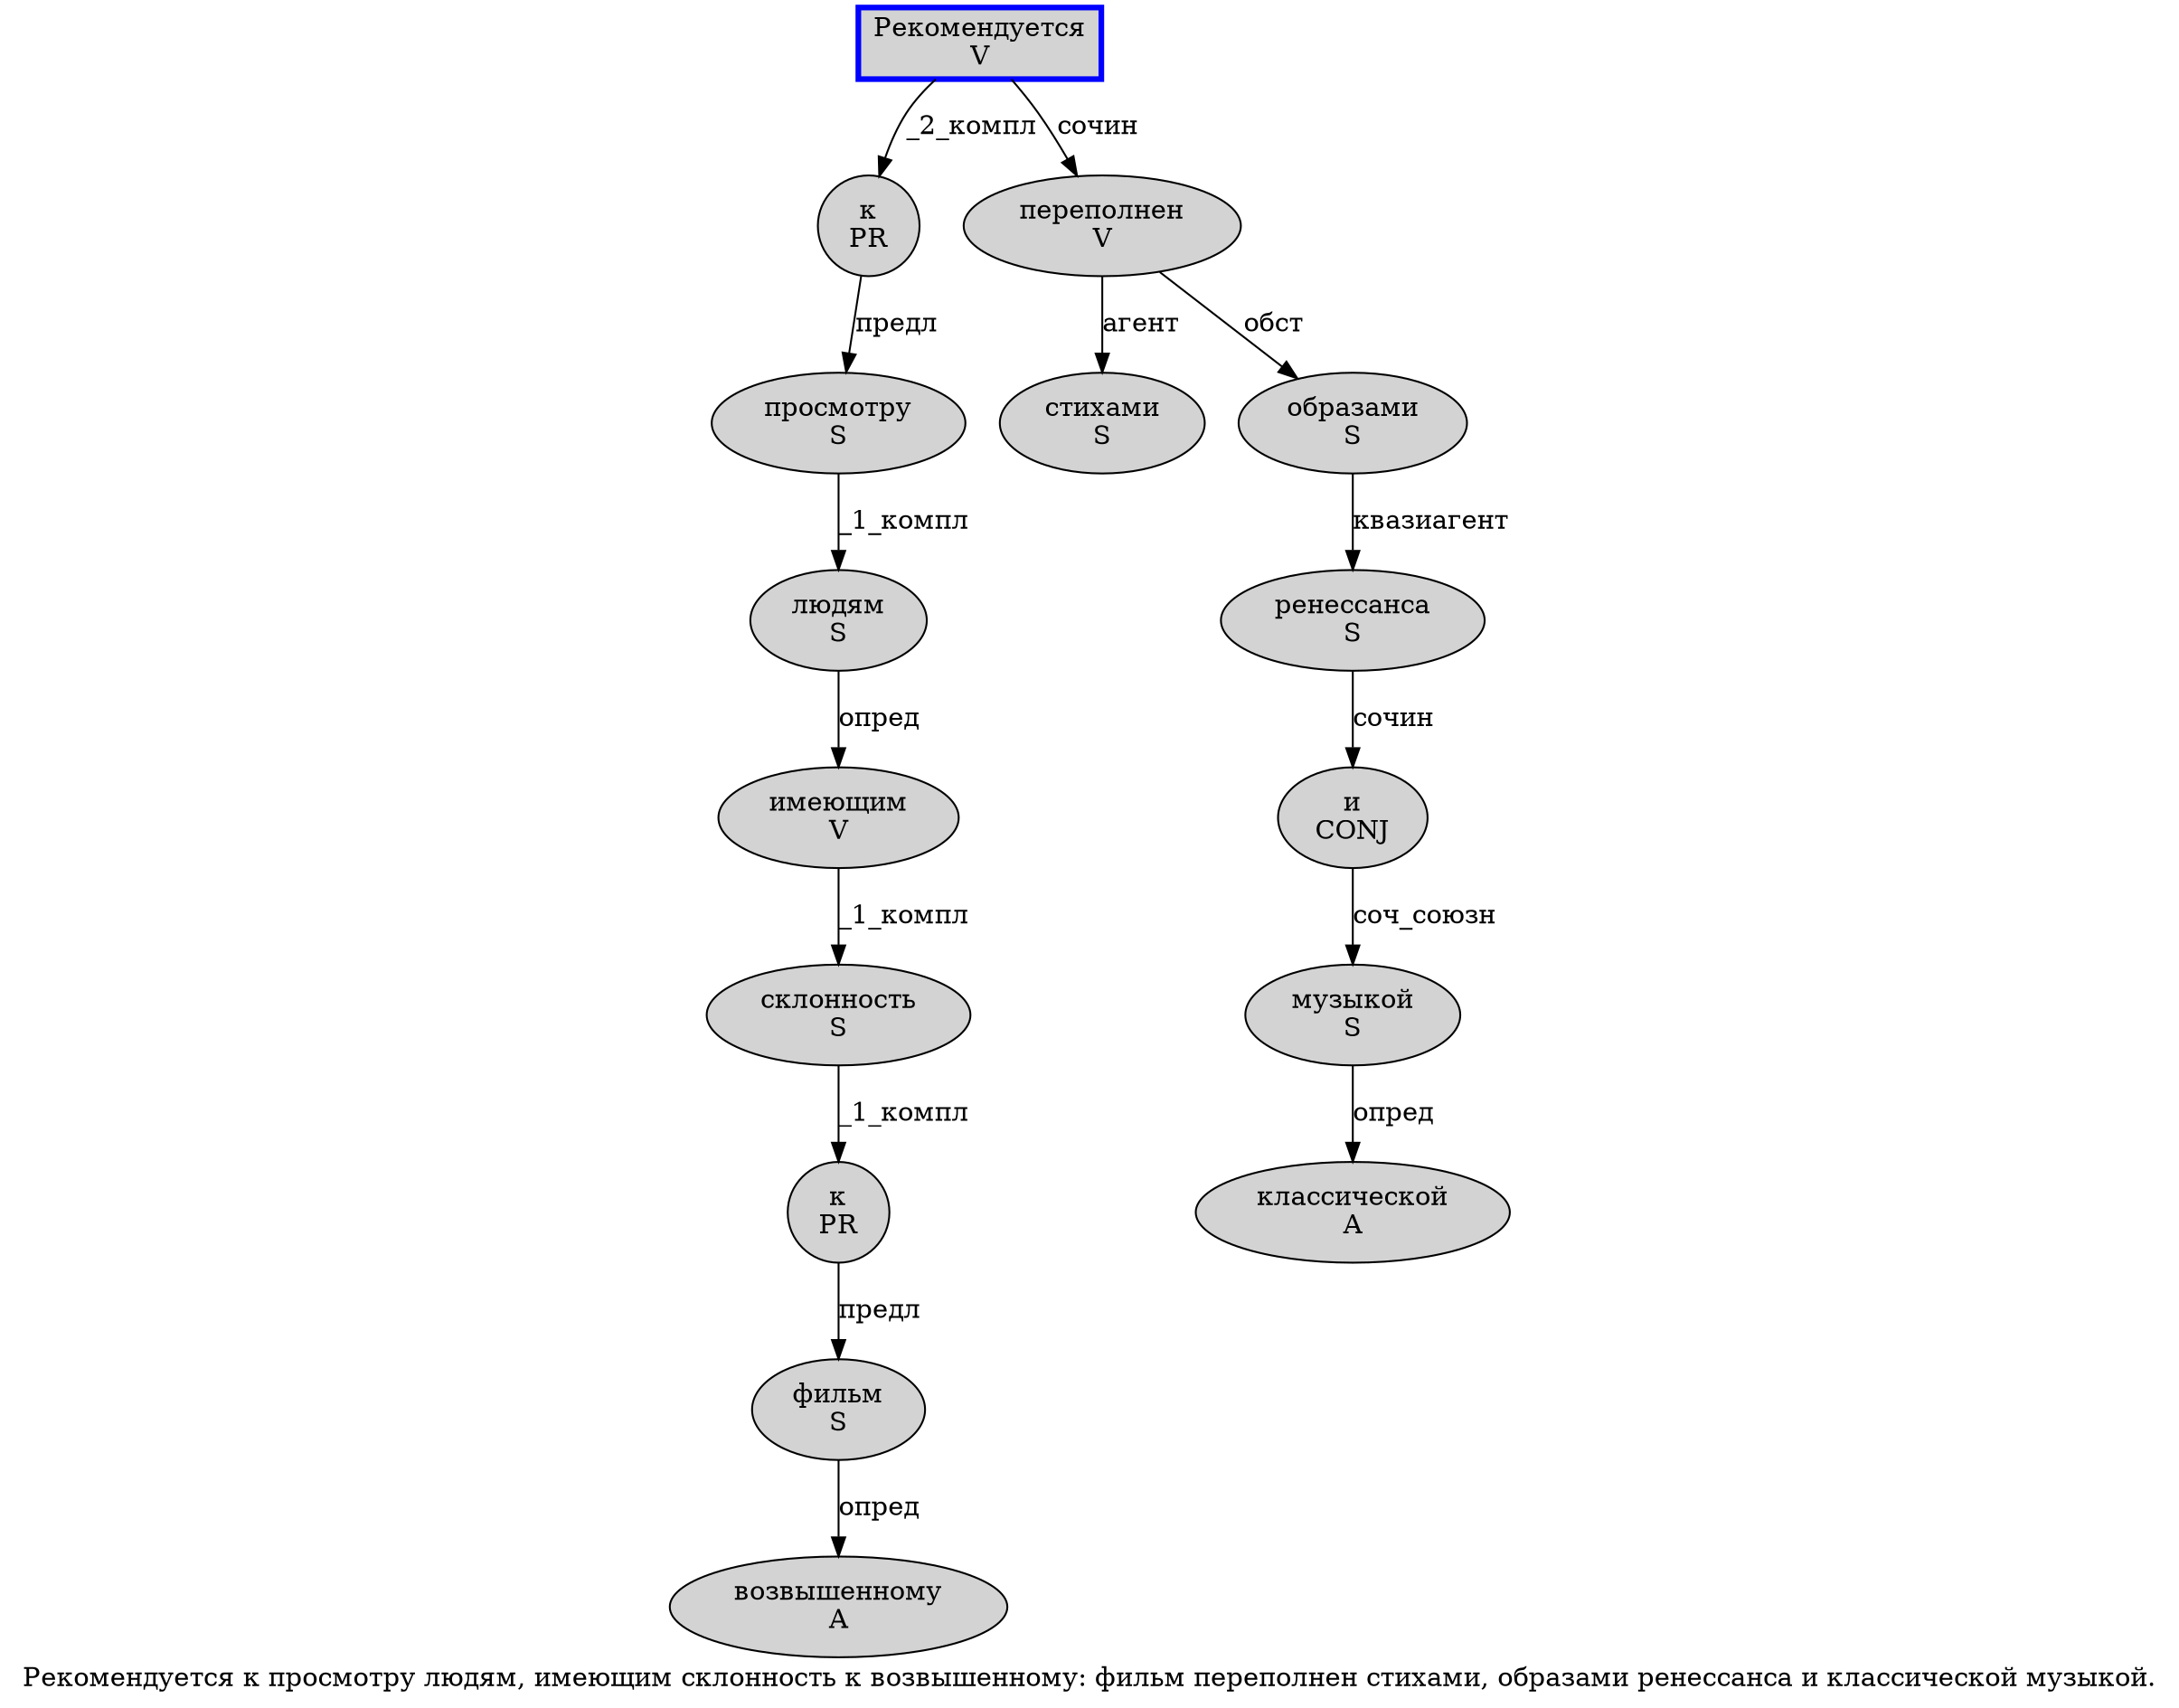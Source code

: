 digraph SENTENCE_2193 {
	graph [label="Рекомендуется к просмотру людям, имеющим склонность к возвышенному: фильм переполнен стихами, образами ренессанса и классической музыкой."]
	node [style=filled]
		0 [label="Рекомендуется
V" color=blue fillcolor=lightgray penwidth=3 shape=box]
		1 [label="к
PR" color="" fillcolor=lightgray penwidth=1 shape=ellipse]
		2 [label="просмотру
S" color="" fillcolor=lightgray penwidth=1 shape=ellipse]
		3 [label="людям
S" color="" fillcolor=lightgray penwidth=1 shape=ellipse]
		5 [label="имеющим
V" color="" fillcolor=lightgray penwidth=1 shape=ellipse]
		6 [label="склонность
S" color="" fillcolor=lightgray penwidth=1 shape=ellipse]
		7 [label="к
PR" color="" fillcolor=lightgray penwidth=1 shape=ellipse]
		8 [label="возвышенному
A" color="" fillcolor=lightgray penwidth=1 shape=ellipse]
		10 [label="фильм
S" color="" fillcolor=lightgray penwidth=1 shape=ellipse]
		11 [label="переполнен
V" color="" fillcolor=lightgray penwidth=1 shape=ellipse]
		12 [label="стихами
S" color="" fillcolor=lightgray penwidth=1 shape=ellipse]
		14 [label="образами
S" color="" fillcolor=lightgray penwidth=1 shape=ellipse]
		15 [label="ренессанса
S" color="" fillcolor=lightgray penwidth=1 shape=ellipse]
		16 [label="и
CONJ" color="" fillcolor=lightgray penwidth=1 shape=ellipse]
		17 [label="классической
A" color="" fillcolor=lightgray penwidth=1 shape=ellipse]
		18 [label="музыкой
S" color="" fillcolor=lightgray penwidth=1 shape=ellipse]
			15 -> 16 [label="сочин"]
			7 -> 10 [label="предл"]
			5 -> 6 [label="_1_компл"]
			16 -> 18 [label="соч_союзн"]
			6 -> 7 [label="_1_компл"]
			3 -> 5 [label="опред"]
			1 -> 2 [label="предл"]
			2 -> 3 [label="_1_компл"]
			11 -> 12 [label="агент"]
			11 -> 14 [label="обст"]
			10 -> 8 [label="опред"]
			14 -> 15 [label="квазиагент"]
			0 -> 1 [label="_2_компл"]
			0 -> 11 [label="сочин"]
			18 -> 17 [label="опред"]
}